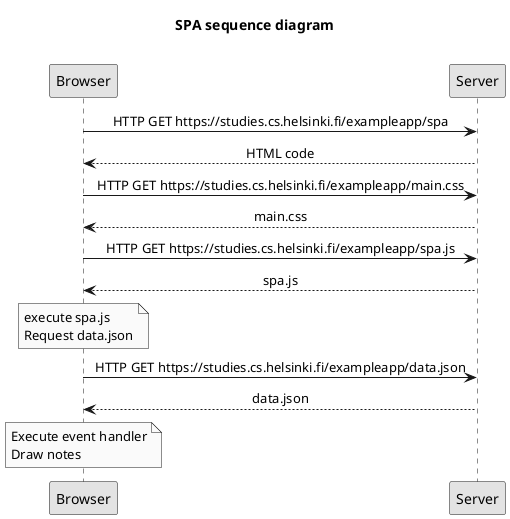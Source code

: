 @startuml 0.5 SPA
skinparam shadowing false
skinparam monochrome true
skinparam defaultFontName Courier Prime Code
skinparam sequenceMessageAlign center

title SPA sequence diagram\n

Browser -> Server: HTTP GET https://studies.cs.helsinki.fi/exampleapp/spa

Browser <-- Server: HTML code

Browser -> Server: HTTP GET https://studies.cs.helsinki.fi/exampleapp/main.css

Browser <-- Server: main.css

Browser -> Server: HTTP GET https://studies.cs.helsinki.fi/exampleapp/spa.js

Browser <-- Server: spa.js

note over Browser: execute spa.js\nRequest data.json

Browser -> Server: HTTP GET https://studies.cs.helsinki.fi/exampleapp/data.json

Browser <-- Server: data.json

note over Browser: Execute event handler\nDraw notes

@enduml